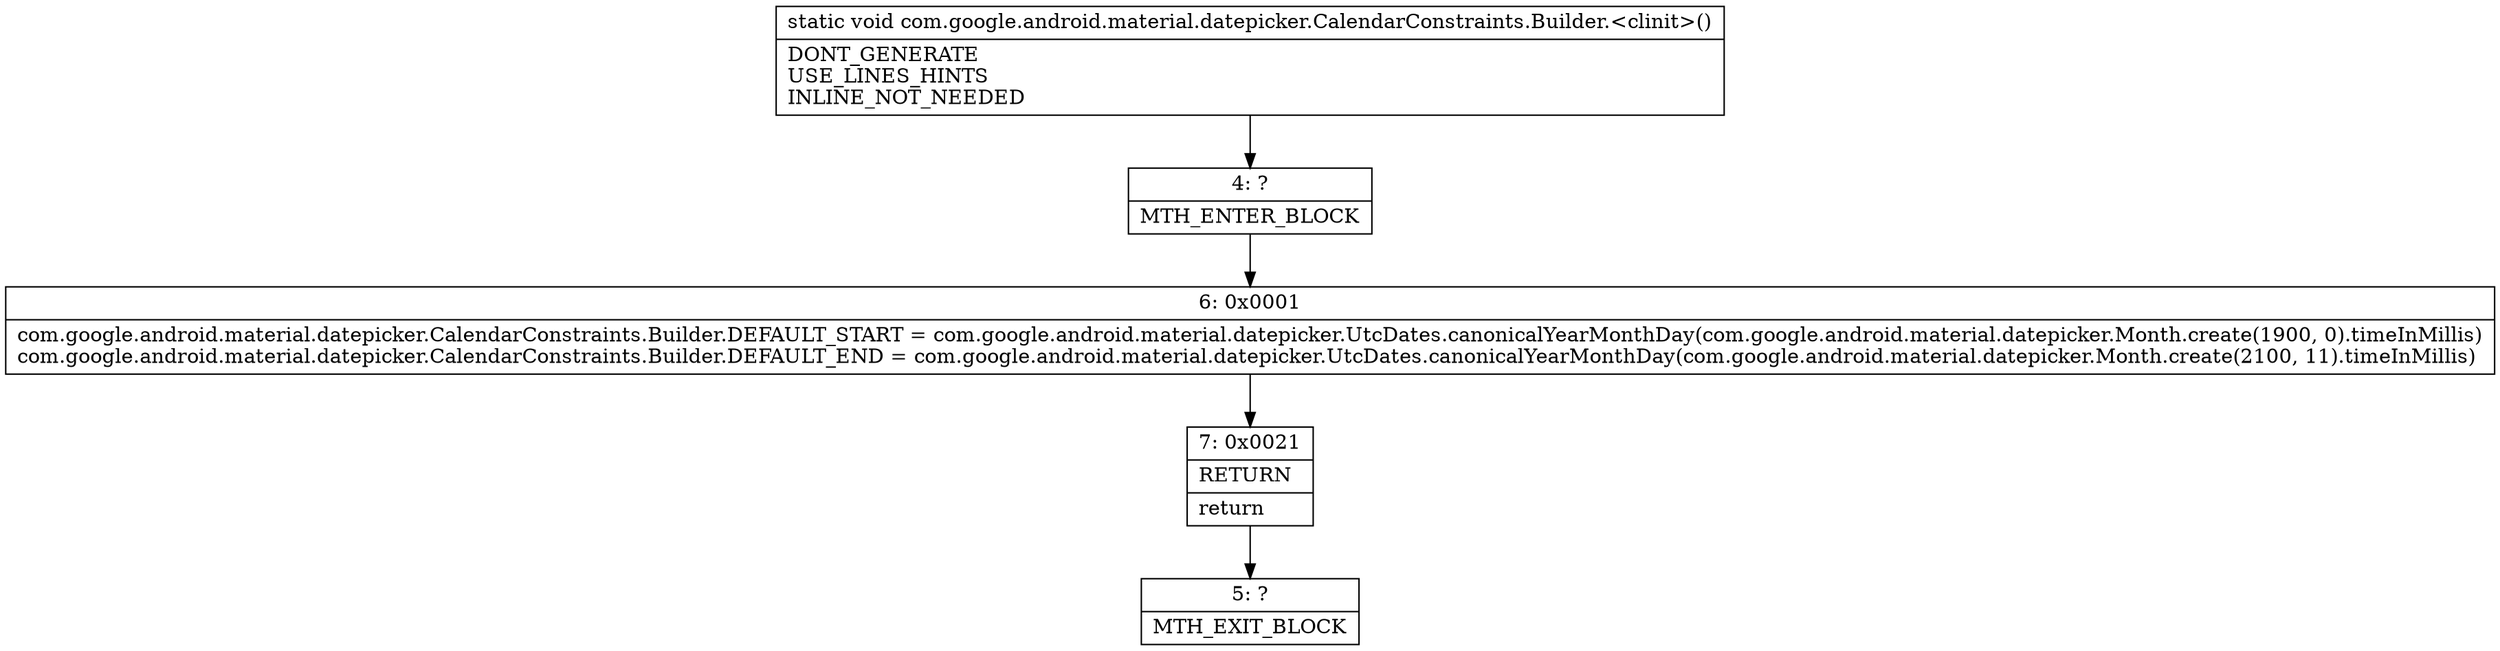 digraph "CFG forcom.google.android.material.datepicker.CalendarConstraints.Builder.\<clinit\>()V" {
Node_4 [shape=record,label="{4\:\ ?|MTH_ENTER_BLOCK\l}"];
Node_6 [shape=record,label="{6\:\ 0x0001|com.google.android.material.datepicker.CalendarConstraints.Builder.DEFAULT_START = com.google.android.material.datepicker.UtcDates.canonicalYearMonthDay(com.google.android.material.datepicker.Month.create(1900, 0).timeInMillis)\lcom.google.android.material.datepicker.CalendarConstraints.Builder.DEFAULT_END = com.google.android.material.datepicker.UtcDates.canonicalYearMonthDay(com.google.android.material.datepicker.Month.create(2100, 11).timeInMillis)\l}"];
Node_7 [shape=record,label="{7\:\ 0x0021|RETURN\l|return\l}"];
Node_5 [shape=record,label="{5\:\ ?|MTH_EXIT_BLOCK\l}"];
MethodNode[shape=record,label="{static void com.google.android.material.datepicker.CalendarConstraints.Builder.\<clinit\>()  | DONT_GENERATE\lUSE_LINES_HINTS\lINLINE_NOT_NEEDED\l}"];
MethodNode -> Node_4;Node_4 -> Node_6;
Node_6 -> Node_7;
Node_7 -> Node_5;
}

